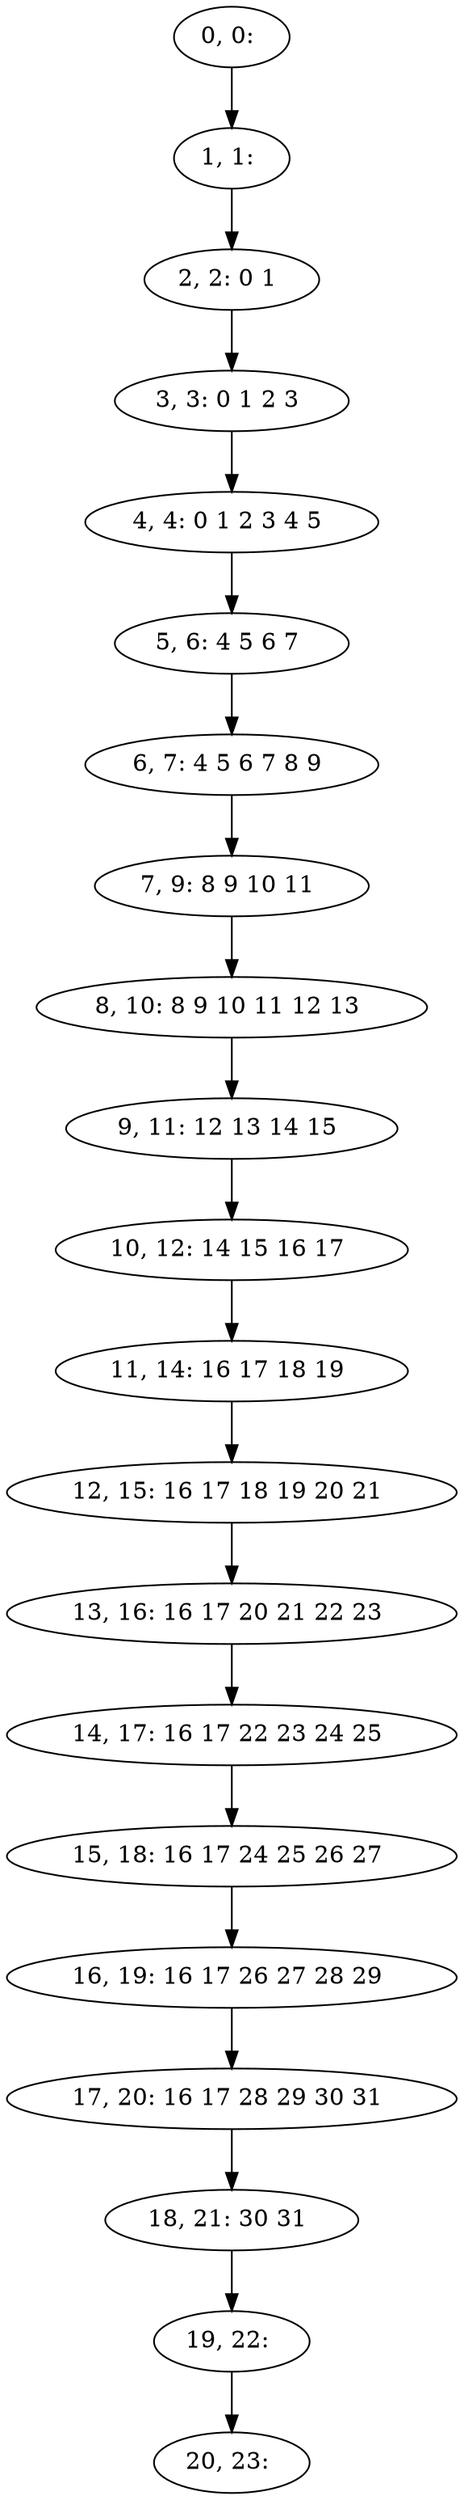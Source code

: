 digraph G {
0[label="0, 0: "];
1[label="1, 1: "];
2[label="2, 2: 0 1 "];
3[label="3, 3: 0 1 2 3 "];
4[label="4, 4: 0 1 2 3 4 5 "];
5[label="5, 6: 4 5 6 7 "];
6[label="6, 7: 4 5 6 7 8 9 "];
7[label="7, 9: 8 9 10 11 "];
8[label="8, 10: 8 9 10 11 12 13 "];
9[label="9, 11: 12 13 14 15 "];
10[label="10, 12: 14 15 16 17 "];
11[label="11, 14: 16 17 18 19 "];
12[label="12, 15: 16 17 18 19 20 21 "];
13[label="13, 16: 16 17 20 21 22 23 "];
14[label="14, 17: 16 17 22 23 24 25 "];
15[label="15, 18: 16 17 24 25 26 27 "];
16[label="16, 19: 16 17 26 27 28 29 "];
17[label="17, 20: 16 17 28 29 30 31 "];
18[label="18, 21: 30 31 "];
19[label="19, 22: "];
20[label="20, 23: "];
0->1 ;
1->2 ;
2->3 ;
3->4 ;
4->5 ;
5->6 ;
6->7 ;
7->8 ;
8->9 ;
9->10 ;
10->11 ;
11->12 ;
12->13 ;
13->14 ;
14->15 ;
15->16 ;
16->17 ;
17->18 ;
18->19 ;
19->20 ;
}
